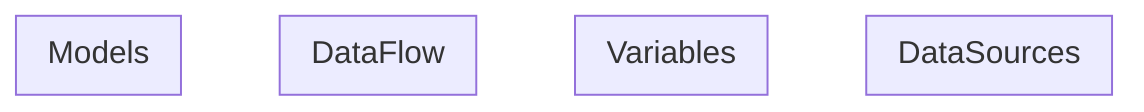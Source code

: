 flowchart TD
    %% Node for Data Source
    subgraph DataSources
        direction TB
    end

    %% Node for Variables
    subgraph Variables
        direction TB
    end

    %% Node for Data Flow
    subgraph DataFlow
        direction TB
    end

    %% Node for Models
    subgraph Models
        direction TB
    end

    %% Edges